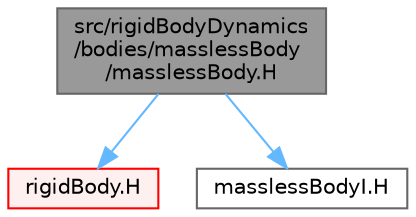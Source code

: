 digraph "src/rigidBodyDynamics/bodies/masslessBody/masslessBody.H"
{
 // LATEX_PDF_SIZE
  bgcolor="transparent";
  edge [fontname=Helvetica,fontsize=10,labelfontname=Helvetica,labelfontsize=10];
  node [fontname=Helvetica,fontsize=10,shape=box,height=0.2,width=0.4];
  Node1 [id="Node000001",label="src/rigidBodyDynamics\l/bodies/masslessBody\l/masslessBody.H",height=0.2,width=0.4,color="gray40", fillcolor="grey60", style="filled", fontcolor="black",tooltip=" "];
  Node1 -> Node2 [id="edge1_Node000001_Node000002",color="steelblue1",style="solid",tooltip=" "];
  Node2 [id="Node000002",label="rigidBody.H",height=0.2,width=0.4,color="red", fillcolor="#FFF0F0", style="filled",URL="$rigidBody_8H.html",tooltip=" "];
  Node1 -> Node169 [id="edge2_Node000001_Node000169",color="steelblue1",style="solid",tooltip=" "];
  Node169 [id="Node000169",label="masslessBodyI.H",height=0.2,width=0.4,color="grey40", fillcolor="white", style="filled",URL="$masslessBodyI_8H.html",tooltip=" "];
}
